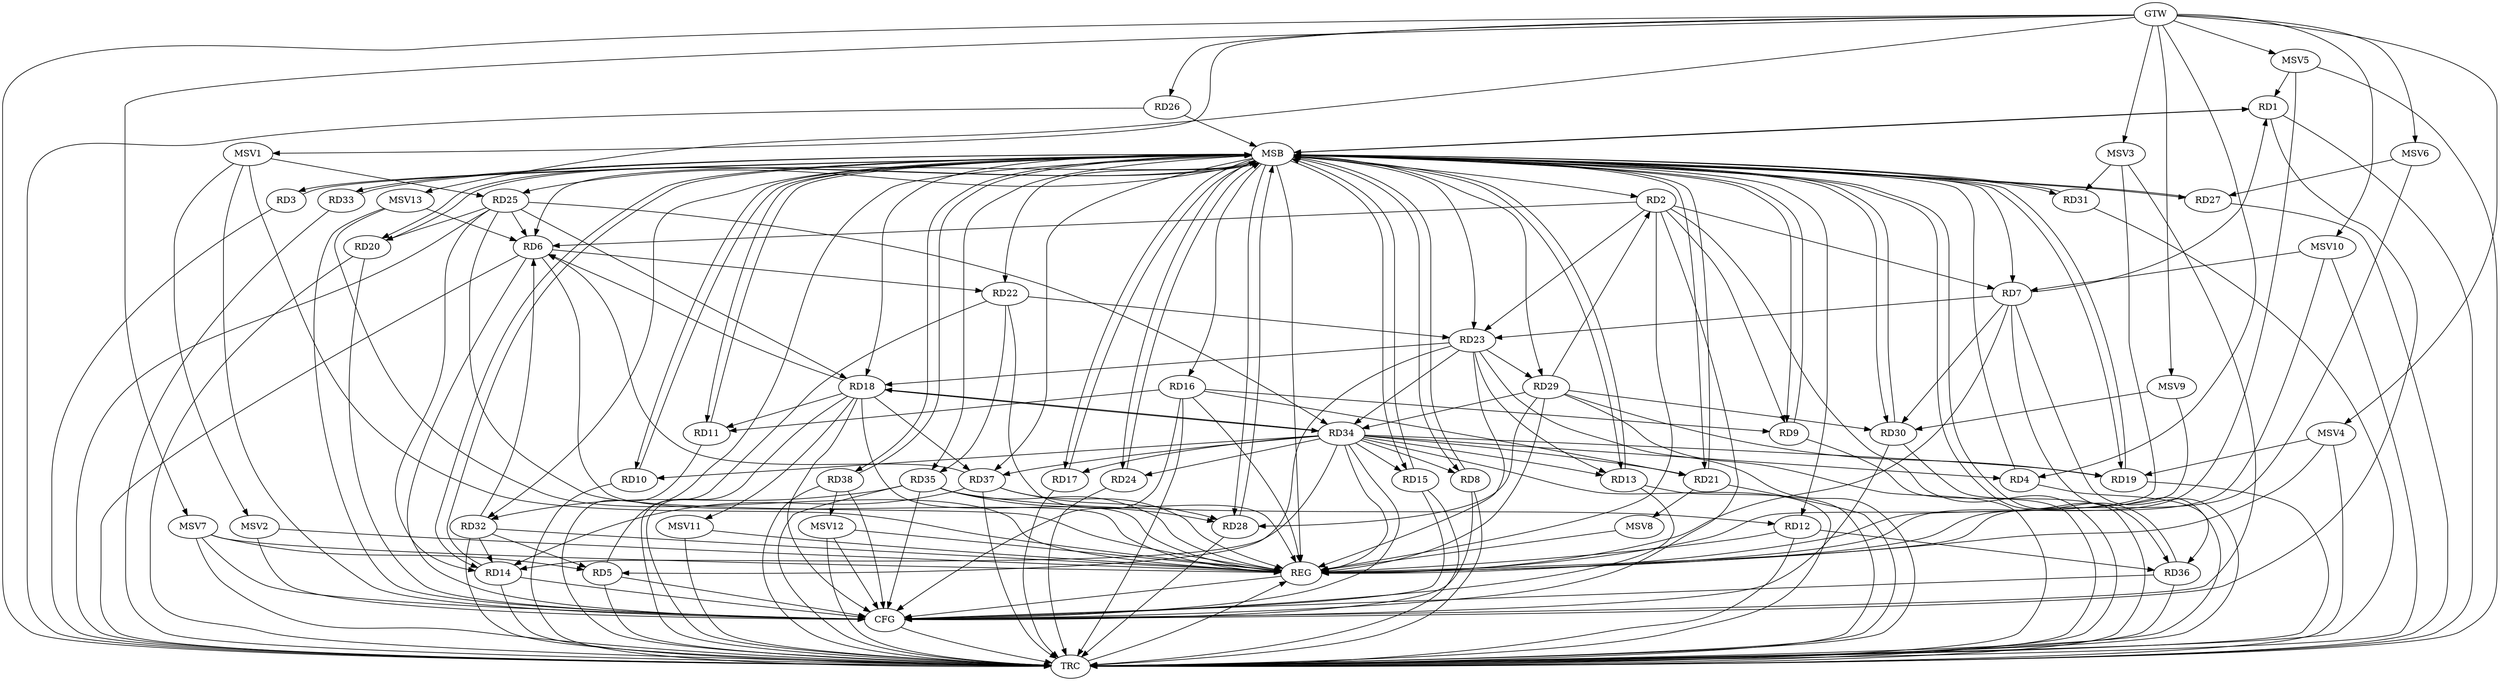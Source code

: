 strict digraph G {
  RD1 [ label="RD1" ];
  RD2 [ label="RD2" ];
  RD3 [ label="RD3" ];
  RD4 [ label="RD4" ];
  RD5 [ label="RD5" ];
  RD6 [ label="RD6" ];
  RD7 [ label="RD7" ];
  RD8 [ label="RD8" ];
  RD9 [ label="RD9" ];
  RD10 [ label="RD10" ];
  RD11 [ label="RD11" ];
  RD12 [ label="RD12" ];
  RD13 [ label="RD13" ];
  RD14 [ label="RD14" ];
  RD15 [ label="RD15" ];
  RD16 [ label="RD16" ];
  RD17 [ label="RD17" ];
  RD18 [ label="RD18" ];
  RD19 [ label="RD19" ];
  RD20 [ label="RD20" ];
  RD21 [ label="RD21" ];
  RD22 [ label="RD22" ];
  RD23 [ label="RD23" ];
  RD24 [ label="RD24" ];
  RD25 [ label="RD25" ];
  RD26 [ label="RD26" ];
  RD27 [ label="RD27" ];
  RD28 [ label="RD28" ];
  RD29 [ label="RD29" ];
  RD30 [ label="RD30" ];
  RD31 [ label="RD31" ];
  RD32 [ label="RD32" ];
  RD33 [ label="RD33" ];
  RD34 [ label="RD34" ];
  RD35 [ label="RD35" ];
  RD36 [ label="RD36" ];
  RD37 [ label="RD37" ];
  RD38 [ label="RD38" ];
  GTW [ label="GTW" ];
  REG [ label="REG" ];
  MSB [ label="MSB" ];
  CFG [ label="CFG" ];
  TRC [ label="TRC" ];
  MSV1 [ label="MSV1" ];
  MSV2 [ label="MSV2" ];
  MSV3 [ label="MSV3" ];
  MSV4 [ label="MSV4" ];
  MSV5 [ label="MSV5" ];
  MSV6 [ label="MSV6" ];
  MSV7 [ label="MSV7" ];
  MSV8 [ label="MSV8" ];
  MSV9 [ label="MSV9" ];
  MSV10 [ label="MSV10" ];
  MSV11 [ label="MSV11" ];
  MSV12 [ label="MSV12" ];
  MSV13 [ label="MSV13" ];
  RD7 -> RD1;
  RD2 -> RD6;
  RD2 -> RD7;
  RD2 -> RD9;
  RD2 -> RD23;
  RD29 -> RD2;
  RD23 -> RD5;
  RD32 -> RD5;
  RD18 -> RD6;
  RD6 -> RD22;
  RD25 -> RD6;
  RD32 -> RD6;
  RD37 -> RD6;
  RD7 -> RD23;
  RD7 -> RD30;
  RD7 -> RD36;
  RD16 -> RD9;
  RD16 -> RD11;
  RD18 -> RD11;
  RD35 -> RD12;
  RD12 -> RD36;
  RD23 -> RD13;
  RD25 -> RD14;
  RD32 -> RD14;
  RD34 -> RD14;
  RD37 -> RD14;
  RD16 -> RD21;
  RD34 -> RD17;
  RD23 -> RD18;
  RD25 -> RD18;
  RD18 -> RD34;
  RD34 -> RD18;
  RD18 -> RD37;
  RD29 -> RD19;
  RD34 -> RD19;
  RD25 -> RD20;
  RD34 -> RD21;
  RD22 -> RD23;
  RD22 -> RD35;
  RD23 -> RD29;
  RD23 -> RD34;
  RD25 -> RD34;
  RD29 -> RD28;
  RD35 -> RD28;
  RD37 -> RD28;
  RD29 -> RD30;
  RD29 -> RD34;
  RD35 -> RD32;
  RD34 -> RD37;
  GTW -> RD4;
  GTW -> RD26;
  RD2 -> REG;
  RD6 -> REG;
  RD7 -> REG;
  RD12 -> REG;
  RD16 -> REG;
  RD18 -> REG;
  RD22 -> REG;
  RD23 -> REG;
  RD25 -> REG;
  RD29 -> REG;
  RD32 -> REG;
  RD34 -> REG;
  RD35 -> REG;
  RD37 -> REG;
  RD1 -> MSB;
  MSB -> RD20;
  MSB -> RD22;
  MSB -> RD24;
  MSB -> RD35;
  MSB -> REG;
  RD3 -> MSB;
  MSB -> RD14;
  MSB -> RD29;
  MSB -> RD30;
  MSB -> RD36;
  MSB -> RD37;
  RD4 -> MSB;
  MSB -> RD9;
  MSB -> RD18;
  MSB -> RD27;
  RD5 -> MSB;
  MSB -> RD6;
  MSB -> RD7;
  MSB -> RD8;
  MSB -> RD13;
  MSB -> RD16;
  MSB -> RD31;
  RD8 -> MSB;
  MSB -> RD32;
  RD9 -> MSB;
  MSB -> RD21;
  RD10 -> MSB;
  MSB -> RD3;
  MSB -> RD15;
  MSB -> RD28;
  RD11 -> MSB;
  MSB -> RD1;
  MSB -> RD23;
  RD13 -> MSB;
  MSB -> RD25;
  MSB -> RD33;
  MSB -> RD38;
  RD14 -> MSB;
  RD15 -> MSB;
  MSB -> RD17;
  RD17 -> MSB;
  MSB -> RD19;
  RD19 -> MSB;
  MSB -> RD12;
  RD20 -> MSB;
  RD21 -> MSB;
  RD24 -> MSB;
  RD26 -> MSB;
  MSB -> RD2;
  RD27 -> MSB;
  RD28 -> MSB;
  RD30 -> MSB;
  RD31 -> MSB;
  RD33 -> MSB;
  MSB -> RD11;
  RD36 -> MSB;
  RD38 -> MSB;
  MSB -> RD10;
  RD35 -> CFG;
  RD15 -> CFG;
  RD14 -> CFG;
  RD1 -> CFG;
  RD13 -> CFG;
  RD18 -> CFG;
  RD38 -> CFG;
  RD16 -> CFG;
  RD20 -> CFG;
  RD36 -> CFG;
  RD6 -> CFG;
  RD34 -> CFG;
  RD30 -> CFG;
  RD8 -> CFG;
  RD5 -> CFG;
  RD2 -> CFG;
  REG -> CFG;
  RD1 -> TRC;
  RD2 -> TRC;
  RD3 -> TRC;
  RD4 -> TRC;
  RD5 -> TRC;
  RD6 -> TRC;
  RD7 -> TRC;
  RD8 -> TRC;
  RD9 -> TRC;
  RD10 -> TRC;
  RD11 -> TRC;
  RD12 -> TRC;
  RD13 -> TRC;
  RD14 -> TRC;
  RD15 -> TRC;
  RD16 -> TRC;
  RD17 -> TRC;
  RD18 -> TRC;
  RD19 -> TRC;
  RD20 -> TRC;
  RD21 -> TRC;
  RD22 -> TRC;
  RD23 -> TRC;
  RD24 -> TRC;
  RD25 -> TRC;
  RD26 -> TRC;
  RD27 -> TRC;
  RD28 -> TRC;
  RD29 -> TRC;
  RD30 -> TRC;
  RD31 -> TRC;
  RD32 -> TRC;
  RD33 -> TRC;
  RD34 -> TRC;
  RD35 -> TRC;
  RD36 -> TRC;
  RD37 -> TRC;
  RD38 -> TRC;
  GTW -> TRC;
  CFG -> TRC;
  TRC -> REG;
  RD34 -> RD4;
  RD34 -> RD15;
  RD34 -> RD8;
  RD34 -> RD10;
  RD34 -> RD24;
  RD34 -> RD13;
  MSV1 -> RD25;
  GTW -> MSV1;
  MSV1 -> REG;
  MSV1 -> CFG;
  MSV1 -> MSV2;
  MSV2 -> REG;
  MSV2 -> CFG;
  MSV3 -> RD31;
  GTW -> MSV3;
  MSV3 -> REG;
  MSV3 -> CFG;
  MSV4 -> RD19;
  GTW -> MSV4;
  MSV4 -> REG;
  MSV4 -> TRC;
  MSV5 -> RD1;
  GTW -> MSV5;
  MSV5 -> REG;
  MSV5 -> TRC;
  MSV6 -> RD27;
  GTW -> MSV6;
  MSV6 -> REG;
  MSV7 -> RD5;
  GTW -> MSV7;
  MSV7 -> REG;
  MSV7 -> TRC;
  MSV7 -> CFG;
  RD21 -> MSV8;
  MSV8 -> REG;
  MSV9 -> RD30;
  GTW -> MSV9;
  MSV9 -> REG;
  MSV10 -> RD7;
  GTW -> MSV10;
  MSV10 -> REG;
  MSV10 -> TRC;
  RD18 -> MSV11;
  MSV11 -> REG;
  MSV11 -> TRC;
  RD38 -> MSV12;
  MSV12 -> REG;
  MSV12 -> TRC;
  MSV12 -> CFG;
  MSV13 -> RD6;
  GTW -> MSV13;
  MSV13 -> REG;
  MSV13 -> CFG;
}
